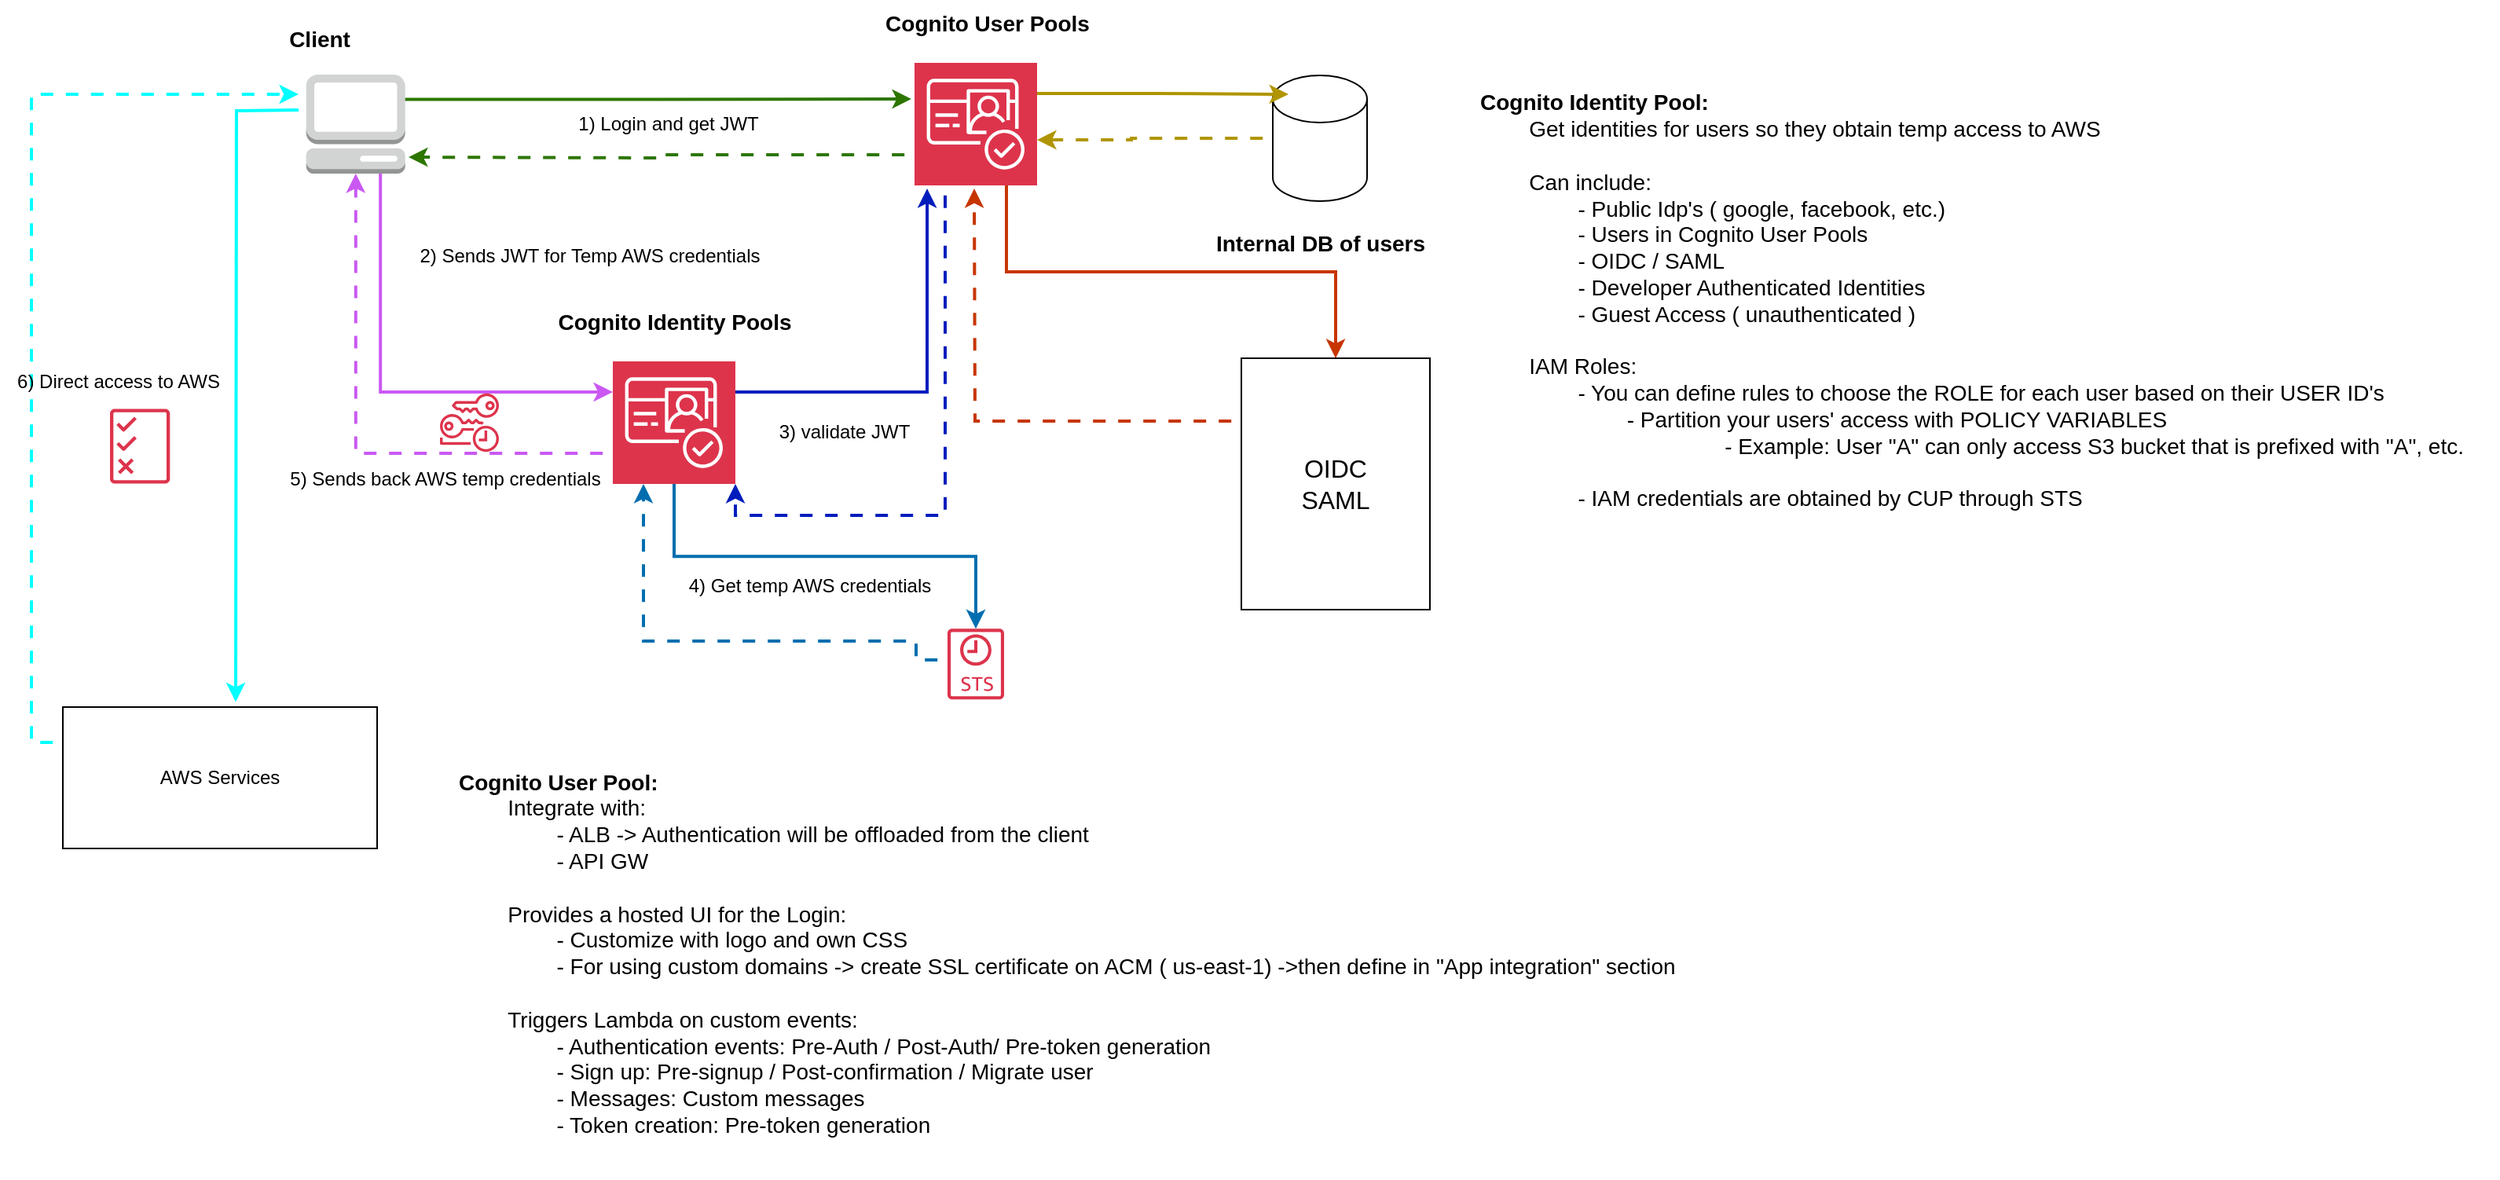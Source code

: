 <mxfile version="24.7.16">
  <diagram name="1 oldal" id="Toe7uhR44ZgIOH-g8r_2">
    <mxGraphModel dx="3033" dy="1148" grid="1" gridSize="10" guides="1" tooltips="1" connect="1" arrows="1" fold="1" page="1" pageScale="1" pageWidth="827" pageHeight="1169" math="0" shadow="0">
      <root>
        <mxCell id="0" />
        <mxCell id="1" parent="0" />
        <mxCell id="5AxgItoX3C3v96-m-5ek-1" value="" style="outlineConnect=0;dashed=0;verticalLabelPosition=bottom;verticalAlign=top;align=center;html=1;shape=mxgraph.aws3.management_console;fillColor=#D2D3D3;gradientColor=none;" vertex="1" parent="1">
          <mxGeometry x="94.85" y="97.5" width="63" height="63" as="geometry" />
        </mxCell>
        <mxCell id="5AxgItoX3C3v96-m-5ek-13" style="edgeStyle=orthogonalEdgeStyle;rounded=0;orthogonalLoop=1;jettySize=auto;html=1;exitX=0;exitY=0.75;exitDx=0;exitDy=0;exitPerimeter=0;flowAnimation=1;fillColor=#60a917;strokeColor=#2D7600;strokeWidth=2;" edge="1" parent="1" source="5AxgItoX3C3v96-m-5ek-2">
          <mxGeometry relative="1" as="geometry">
            <mxPoint x="160" y="150" as="targetPoint" />
          </mxGeometry>
        </mxCell>
        <mxCell id="5AxgItoX3C3v96-m-5ek-19" style="edgeStyle=orthogonalEdgeStyle;rounded=0;orthogonalLoop=1;jettySize=auto;html=1;exitX=0.75;exitY=1;exitDx=0;exitDy=0;exitPerimeter=0;entryX=0.5;entryY=0;entryDx=0;entryDy=0;fillColor=#fa6800;strokeColor=#C73500;strokeWidth=2;" edge="1" parent="1" source="5AxgItoX3C3v96-m-5ek-2" target="5AxgItoX3C3v96-m-5ek-18">
          <mxGeometry relative="1" as="geometry" />
        </mxCell>
        <mxCell id="5AxgItoX3C3v96-m-5ek-2" value="" style="sketch=0;points=[[0,0,0],[0.25,0,0],[0.5,0,0],[0.75,0,0],[1,0,0],[0,1,0],[0.25,1,0],[0.5,1,0],[0.75,1,0],[1,1,0],[0,0.25,0],[0,0.5,0],[0,0.75,0],[1,0.25,0],[1,0.5,0],[1,0.75,0]];outlineConnect=0;fontColor=#232F3E;fillColor=#DD344C;strokeColor=#ffffff;dashed=0;verticalLabelPosition=bottom;verticalAlign=top;align=center;html=1;fontSize=12;fontStyle=0;aspect=fixed;shape=mxgraph.aws4.resourceIcon;resIcon=mxgraph.aws4.cognito;" vertex="1" parent="1">
          <mxGeometry x="482" y="90" width="78" height="78" as="geometry" />
        </mxCell>
        <mxCell id="5AxgItoX3C3v96-m-5ek-25" style="edgeStyle=orthogonalEdgeStyle;rounded=0;orthogonalLoop=1;jettySize=auto;html=1;exitX=0;exitY=0.75;exitDx=0;exitDy=0;exitPerimeter=0;flowAnimation=1;fillColor=#ffff88;strokeColor=#ca58f3;strokeWidth=2;" edge="1" parent="1" source="5AxgItoX3C3v96-m-5ek-3" target="5AxgItoX3C3v96-m-5ek-1">
          <mxGeometry relative="1" as="geometry" />
        </mxCell>
        <mxCell id="5AxgItoX3C3v96-m-5ek-27" style="edgeStyle=orthogonalEdgeStyle;rounded=0;orthogonalLoop=1;jettySize=auto;html=1;exitX=0.5;exitY=1;exitDx=0;exitDy=0;exitPerimeter=0;fillColor=#1ba1e2;strokeColor=#006EAF;strokeWidth=2;" edge="1" parent="1" source="5AxgItoX3C3v96-m-5ek-3" target="5AxgItoX3C3v96-m-5ek-4">
          <mxGeometry relative="1" as="geometry" />
        </mxCell>
        <mxCell id="5AxgItoX3C3v96-m-5ek-3" value="" style="sketch=0;points=[[0,0,0],[0.25,0,0],[0.5,0,0],[0.75,0,0],[1,0,0],[0,1,0],[0.25,1,0],[0.5,1,0],[0.75,1,0],[1,1,0],[0,0.25,0],[0,0.5,0],[0,0.75,0],[1,0.25,0],[1,0.5,0],[1,0.75,0]];outlineConnect=0;fontColor=#232F3E;fillColor=#DD344C;strokeColor=#ffffff;dashed=0;verticalLabelPosition=bottom;verticalAlign=top;align=center;html=1;fontSize=12;fontStyle=0;aspect=fixed;shape=mxgraph.aws4.resourceIcon;resIcon=mxgraph.aws4.cognito;" vertex="1" parent="1">
          <mxGeometry x="290" y="280" width="78" height="78" as="geometry" />
        </mxCell>
        <mxCell id="5AxgItoX3C3v96-m-5ek-36" value="" style="edgeStyle=orthogonalEdgeStyle;rounded=0;orthogonalLoop=1;jettySize=auto;html=1;entryX=0.25;entryY=1;entryDx=0;entryDy=0;entryPerimeter=0;flowAnimation=1;fillColor=#1ba1e2;strokeColor=#006EAF;strokeWidth=2;" edge="1" parent="1" source="5AxgItoX3C3v96-m-5ek-4" target="5AxgItoX3C3v96-m-5ek-3">
          <mxGeometry relative="1" as="geometry">
            <mxPoint x="300" y="450" as="targetPoint" />
            <Array as="points">
              <mxPoint x="483" y="470" />
              <mxPoint x="483" y="458" />
              <mxPoint x="310" y="458" />
            </Array>
          </mxGeometry>
        </mxCell>
        <mxCell id="5AxgItoX3C3v96-m-5ek-4" value="" style="sketch=0;outlineConnect=0;fontColor=#232F3E;gradientColor=none;fillColor=#DD344C;strokeColor=none;dashed=0;verticalLabelPosition=bottom;verticalAlign=top;align=center;html=1;fontSize=12;fontStyle=0;aspect=fixed;pointerEvents=1;shape=mxgraph.aws4.sts_alternate;" vertex="1" parent="1">
          <mxGeometry x="503" y="450" width="36" height="45.29" as="geometry" />
        </mxCell>
        <mxCell id="5AxgItoX3C3v96-m-5ek-17" style="edgeStyle=orthogonalEdgeStyle;rounded=0;orthogonalLoop=1;jettySize=auto;html=1;exitX=0;exitY=0.5;exitDx=0;exitDy=0;exitPerimeter=0;flowAnimation=1;fillColor=#e3c800;strokeColor=#B09500;strokeWidth=2;" edge="1" parent="1" source="5AxgItoX3C3v96-m-5ek-5" target="5AxgItoX3C3v96-m-5ek-2">
          <mxGeometry relative="1" as="geometry">
            <mxPoint x="570" y="138" as="targetPoint" />
            <Array as="points">
              <mxPoint x="620" y="138" />
              <mxPoint x="620" y="139" />
            </Array>
          </mxGeometry>
        </mxCell>
        <mxCell id="5AxgItoX3C3v96-m-5ek-5" value="" style="shape=cylinder3;whiteSpace=wrap;html=1;boundedLbl=1;backgroundOutline=1;size=15;" vertex="1" parent="1">
          <mxGeometry x="710" y="98" width="60" height="80" as="geometry" />
        </mxCell>
        <mxCell id="5AxgItoX3C3v96-m-5ek-6" value="&lt;font style=&quot;font-size: 14px;&quot;&gt;&lt;b&gt;Client&lt;/b&gt;&lt;/font&gt;" style="text;html=1;align=center;verticalAlign=middle;resizable=0;points=[];autosize=1;strokeColor=none;fillColor=none;" vertex="1" parent="1">
          <mxGeometry x="73" y="60" width="60" height="30" as="geometry" />
        </mxCell>
        <mxCell id="5AxgItoX3C3v96-m-5ek-7" value="&lt;font style=&quot;font-size: 14px;&quot;&gt;&lt;b&gt;Cognito User Pools&lt;/b&gt;&lt;/font&gt;" style="text;html=1;align=center;verticalAlign=middle;resizable=0;points=[];autosize=1;strokeColor=none;fillColor=none;" vertex="1" parent="1">
          <mxGeometry x="453" y="50" width="150" height="30" as="geometry" />
        </mxCell>
        <mxCell id="5AxgItoX3C3v96-m-5ek-8" value="&lt;font style=&quot;font-size: 14px;&quot;&gt;&lt;b&gt;Cognito Identity Pools&lt;/b&gt;&lt;/font&gt;" style="text;html=1;align=center;verticalAlign=middle;resizable=0;points=[];autosize=1;strokeColor=none;fillColor=none;" vertex="1" parent="1">
          <mxGeometry x="244" y="240" width="170" height="30" as="geometry" />
        </mxCell>
        <mxCell id="5AxgItoX3C3v96-m-5ek-9" value="&lt;span style=&quot;font-size: 14px;&quot;&gt;&lt;b&gt;Internal DB of users&lt;/b&gt;&lt;/span&gt;" style="text;html=1;align=center;verticalAlign=middle;resizable=0;points=[];autosize=1;strokeColor=none;fillColor=none;strokeWidth=2;" vertex="1" parent="1">
          <mxGeometry x="660" y="190" width="160" height="30" as="geometry" />
        </mxCell>
        <mxCell id="5AxgItoX3C3v96-m-5ek-10" value="" style="sketch=0;outlineConnect=0;fontColor=#232F3E;gradientColor=none;fillColor=#DD344C;strokeColor=none;dashed=0;verticalLabelPosition=bottom;verticalAlign=top;align=center;html=1;fontSize=12;fontStyle=0;aspect=fixed;pointerEvents=1;shape=mxgraph.aws4.permissions;" vertex="1" parent="1">
          <mxGeometry x="-30.0" y="310" width="38.15" height="48" as="geometry" />
        </mxCell>
        <mxCell id="5AxgItoX3C3v96-m-5ek-11" value="" style="sketch=0;outlineConnect=0;fontColor=#232F3E;gradientColor=none;fillColor=#DD344C;strokeColor=none;dashed=0;verticalLabelPosition=bottom;verticalAlign=top;align=center;html=1;fontSize=12;fontStyle=0;aspect=fixed;pointerEvents=1;shape=mxgraph.aws4.temporary_security_credential;" vertex="1" parent="1">
          <mxGeometry x="180" y="300" width="37.51" height="38" as="geometry" />
        </mxCell>
        <mxCell id="5AxgItoX3C3v96-m-5ek-12" style="edgeStyle=orthogonalEdgeStyle;rounded=0;orthogonalLoop=1;jettySize=auto;html=1;exitX=1;exitY=0.25;exitDx=0;exitDy=0;exitPerimeter=0;fillColor=#60a917;strokeColor=#2D7600;strokeWidth=2;" edge="1" parent="1" source="5AxgItoX3C3v96-m-5ek-1">
          <mxGeometry relative="1" as="geometry">
            <mxPoint x="480" y="113" as="targetPoint" />
          </mxGeometry>
        </mxCell>
        <mxCell id="5AxgItoX3C3v96-m-5ek-14" value="1) Login and get JWT" style="text;html=1;align=center;verticalAlign=middle;resizable=0;points=[];autosize=1;strokeColor=none;fillColor=none;" vertex="1" parent="1">
          <mxGeometry x="255" y="114" width="140" height="30" as="geometry" />
        </mxCell>
        <mxCell id="5AxgItoX3C3v96-m-5ek-16" style="edgeStyle=orthogonalEdgeStyle;rounded=0;orthogonalLoop=1;jettySize=auto;html=1;exitX=1;exitY=0.25;exitDx=0;exitDy=0;exitPerimeter=0;entryX=0.167;entryY=0.15;entryDx=0;entryDy=0;entryPerimeter=0;fillColor=#e3c800;strokeColor=#B09500;strokeWidth=2;" edge="1" parent="1" source="5AxgItoX3C3v96-m-5ek-2" target="5AxgItoX3C3v96-m-5ek-5">
          <mxGeometry relative="1" as="geometry" />
        </mxCell>
        <mxCell id="5AxgItoX3C3v96-m-5ek-20" style="edgeStyle=orthogonalEdgeStyle;rounded=0;orthogonalLoop=1;jettySize=auto;html=1;exitX=0;exitY=0.25;exitDx=0;exitDy=0;flowAnimation=1;fillColor=#fa6800;strokeColor=#C73500;strokeWidth=2;" edge="1" parent="1" source="5AxgItoX3C3v96-m-5ek-18">
          <mxGeometry relative="1" as="geometry">
            <mxPoint x="520" y="170" as="targetPoint" />
          </mxGeometry>
        </mxCell>
        <mxCell id="5AxgItoX3C3v96-m-5ek-18" value="&lt;font style=&quot;font-size: 16px;&quot;&gt;OIDC&lt;br&gt;SAML&lt;/font&gt;" style="whiteSpace=wrap;html=1;" vertex="1" parent="1">
          <mxGeometry x="690" y="278" width="120" height="160" as="geometry" />
        </mxCell>
        <mxCell id="5AxgItoX3C3v96-m-5ek-21" value="2) Sends JWT for Temp AWS credentials&lt;div&gt;&lt;br&gt;&lt;/div&gt;" style="text;html=1;align=center;verticalAlign=middle;resizable=0;points=[];autosize=1;strokeColor=none;fillColor=none;" vertex="1" parent="1">
          <mxGeometry x="155" y="200" width="240" height="40" as="geometry" />
        </mxCell>
        <mxCell id="5AxgItoX3C3v96-m-5ek-22" style="edgeStyle=orthogonalEdgeStyle;rounded=0;orthogonalLoop=1;jettySize=auto;html=1;exitX=0.75;exitY=1;exitDx=0;exitDy=0;exitPerimeter=0;entryX=0;entryY=0.25;entryDx=0;entryDy=0;entryPerimeter=0;fillColor=#ffff88;strokeColor=#ca58f3;strokeWidth=2;" edge="1" parent="1" source="5AxgItoX3C3v96-m-5ek-1" target="5AxgItoX3C3v96-m-5ek-3">
          <mxGeometry relative="1" as="geometry" />
        </mxCell>
        <mxCell id="5AxgItoX3C3v96-m-5ek-23" style="edgeStyle=orthogonalEdgeStyle;rounded=0;orthogonalLoop=1;jettySize=auto;html=1;exitX=1;exitY=0.25;exitDx=0;exitDy=0;exitPerimeter=0;entryX=0.103;entryY=1.026;entryDx=0;entryDy=0;entryPerimeter=0;fillColor=#0050ef;strokeColor=#001DBC;strokeWidth=2;" edge="1" parent="1" source="5AxgItoX3C3v96-m-5ek-3" target="5AxgItoX3C3v96-m-5ek-2">
          <mxGeometry relative="1" as="geometry" />
        </mxCell>
        <mxCell id="5AxgItoX3C3v96-m-5ek-24" value="3) validate JWT" style="text;html=1;align=center;verticalAlign=middle;resizable=0;points=[];autosize=1;strokeColor=none;fillColor=none;" vertex="1" parent="1">
          <mxGeometry x="382" y="310" width="110" height="30" as="geometry" />
        </mxCell>
        <mxCell id="5AxgItoX3C3v96-m-5ek-26" value="5) Sends back AWS temp credentials" style="text;html=1;align=center;verticalAlign=middle;resizable=0;points=[];autosize=1;strokeColor=none;fillColor=none;" vertex="1" parent="1">
          <mxGeometry x="73" y="340" width="220" height="30" as="geometry" />
        </mxCell>
        <mxCell id="5AxgItoX3C3v96-m-5ek-28" value="4) Get temp AWS credentials" style="text;html=1;align=center;verticalAlign=middle;resizable=0;points=[];autosize=1;strokeColor=none;fillColor=none;" vertex="1" parent="1">
          <mxGeometry x="325" y="408" width="180" height="30" as="geometry" />
        </mxCell>
        <mxCell id="5AxgItoX3C3v96-m-5ek-40" style="edgeStyle=orthogonalEdgeStyle;rounded=0;orthogonalLoop=1;jettySize=auto;html=1;exitX=0;exitY=0.25;exitDx=0;exitDy=0;strokeWidth=2;strokeColor=#00FFFF;flowAnimation=1;" edge="1" parent="1" source="5AxgItoX3C3v96-m-5ek-29">
          <mxGeometry relative="1" as="geometry">
            <mxPoint x="90" y="110" as="targetPoint" />
            <Array as="points">
              <mxPoint x="-80" y="523" />
              <mxPoint x="-80" y="110" />
            </Array>
          </mxGeometry>
        </mxCell>
        <mxCell id="5AxgItoX3C3v96-m-5ek-29" value="AWS Services" style="whiteSpace=wrap;html=1;" vertex="1" parent="1">
          <mxGeometry x="-60" y="500" width="200" height="90" as="geometry" />
        </mxCell>
        <mxCell id="5AxgItoX3C3v96-m-5ek-30" style="edgeStyle=orthogonalEdgeStyle;rounded=0;orthogonalLoop=1;jettySize=auto;html=1;entryX=0.08;entryY=0.022;entryDx=0;entryDy=0;entryPerimeter=0;strokeWidth=2;strokeColor=#00FFFF;" edge="1" parent="1">
          <mxGeometry relative="1" as="geometry">
            <mxPoint x="90" y="120" as="sourcePoint" />
            <mxPoint x="50" y="496.73" as="targetPoint" />
          </mxGeometry>
        </mxCell>
        <mxCell id="5AxgItoX3C3v96-m-5ek-31" value="6) Direct access to AWS" style="text;html=1;align=center;verticalAlign=middle;resizable=0;points=[];autosize=1;strokeColor=none;fillColor=none;" vertex="1" parent="1">
          <mxGeometry x="-100" y="278" width="150" height="30" as="geometry" />
        </mxCell>
        <mxCell id="5AxgItoX3C3v96-m-5ek-33" style="edgeStyle=orthogonalEdgeStyle;rounded=0;orthogonalLoop=1;jettySize=auto;html=1;exitX=0.25;exitY=1;exitDx=0;exitDy=0;exitPerimeter=0;entryX=1;entryY=1;entryDx=0;entryDy=0;entryPerimeter=0;flowAnimation=1;fillColor=#0050ef;strokeColor=#001DBC;strokeWidth=2;" edge="1" parent="1" source="5AxgItoX3C3v96-m-5ek-2" target="5AxgItoX3C3v96-m-5ek-3">
          <mxGeometry relative="1" as="geometry" />
        </mxCell>
        <mxCell id="5AxgItoX3C3v96-m-5ek-41" value="&lt;b style=&quot;font-size: 14px;&quot;&gt;&lt;font style=&quot;font-size: 14px;&quot;&gt;Cognito User Pool:&lt;/font&gt;&lt;/b&gt;&lt;div style=&quot;font-size: 14px;&quot;&gt;&lt;span style=&quot;white-space: pre;&quot;&gt;&#x9;&lt;/span&gt;Integrate with:&lt;br&gt;&lt;span style=&quot;white-space: pre;&quot;&gt;&#x9;&lt;span style=&quot;white-space: pre;&quot;&gt;&#x9;&lt;/span&gt;&lt;/span&gt;- ALB -&amp;gt; Authentication will be offloaded from the client&lt;br&gt;&lt;/div&gt;&lt;div style=&quot;font-size: 14px;&quot;&gt;&amp;nbsp; &amp;nbsp; &amp;nbsp; &lt;span style=&quot;white-space: pre;&quot;&gt;&#x9;&lt;/span&gt;&lt;span style=&quot;white-space: pre;&quot;&gt;&#x9;&lt;/span&gt;- API GW&lt;/div&gt;&lt;div style=&quot;font-size: 14px;&quot;&gt;&lt;br&gt;&lt;/div&gt;&lt;div style=&quot;font-size: 14px;&quot;&gt;&lt;span style=&quot;white-space: pre;&quot;&gt;&#x9;&lt;/span&gt;Provides a hosted UI for the Login:&lt;br&gt;&lt;span style=&quot;white-space: pre;&quot;&gt;&#x9;&lt;/span&gt;&lt;span style=&quot;white-space: pre;&quot;&gt;&#x9;&lt;/span&gt;- Customize with logo and own CSS&lt;/div&gt;&lt;div style=&quot;font-size: 14px;&quot;&gt;&lt;span style=&quot;white-space: pre;&quot;&gt;&#x9;&lt;span style=&quot;white-space: pre;&quot;&gt;&#x9;&lt;/span&gt;&lt;/span&gt;- For using custom domains -&amp;gt; create SSL certificate on ACM ( us-east-1) -&amp;gt;then define in &quot;App integration&quot; section&lt;/div&gt;&lt;div style=&quot;font-size: 14px;&quot;&gt;&lt;br&gt;&lt;/div&gt;&lt;div style=&quot;font-size: 14px;&quot;&gt;&lt;span style=&quot;white-space: pre;&quot;&gt;&#x9;&lt;/span&gt;Triggers Lambda on custom events:&lt;/div&gt;&lt;div style=&quot;font-size: 14px;&quot;&gt;&lt;span style=&quot;white-space: pre;&quot;&gt;&#x9;&lt;/span&gt;&lt;span style=&quot;white-space: pre;&quot;&gt;&#x9;&lt;/span&gt;- Authentication events: Pre-Auth / Post-Auth/ Pre-token generation&lt;/div&gt;&lt;div style=&quot;font-size: 14px;&quot;&gt;&lt;span style=&quot;white-space: pre;&quot;&gt;&#x9;&lt;span style=&quot;white-space: pre;&quot;&gt;&#x9;&lt;/span&gt;&lt;/span&gt;- Sign up: Pre-signup / Post-confirmation / Migrate user&lt;/div&gt;&lt;div style=&quot;font-size: 14px;&quot;&gt;&lt;span style=&quot;white-space: pre;&quot;&gt;&#x9;&lt;/span&gt;&lt;span style=&quot;white-space: pre;&quot;&gt;&#x9;&lt;/span&gt;- Messages: Custom messages&lt;/div&gt;&lt;div style=&quot;font-size: 14px;&quot;&gt;&lt;span style=&quot;white-space: pre;&quot;&gt;&#x9;&lt;/span&gt;&lt;span style=&quot;white-space: pre;&quot;&gt;&#x9;&lt;/span&gt;- Token creation: Pre-token generation&lt;/div&gt;&lt;div style=&quot;font-size: 14px;&quot;&gt;&lt;br&gt;&lt;/div&gt;" style="text;html=1;align=left;verticalAlign=middle;resizable=0;points=[];autosize=1;strokeColor=none;fillColor=none;" vertex="1" parent="1">
          <mxGeometry x="190" y="530" width="800" height="270" as="geometry" />
        </mxCell>
        <mxCell id="5AxgItoX3C3v96-m-5ek-43" value="&lt;b style=&quot;font-size: 14px;&quot;&gt;&lt;font style=&quot;font-size: 14px;&quot;&gt;Cognito Identity Pool:&lt;/font&gt;&lt;/b&gt;&lt;div style=&quot;font-size: 14px;&quot;&gt;&lt;span style=&quot;white-space: pre;&quot;&gt;&#x9;&lt;/span&gt;Get identities for users so they obtain temp access to AWS&lt;/div&gt;&lt;div style=&quot;font-size: 14px;&quot;&gt;&lt;span style=&quot;white-space: pre;&quot;&gt;&#x9;&lt;/span&gt;&lt;br&gt;&lt;span style=&quot;white-space: pre;&quot;&gt;&#x9;&lt;/span&gt;Can include:&lt;br&gt;&lt;/div&gt;&lt;div style=&quot;font-size: 14px;&quot;&gt;&lt;span style=&quot;white-space: pre;&quot;&gt;&#x9;&lt;/span&gt;&lt;span style=&quot;white-space: pre;&quot;&gt;&#x9;&lt;/span&gt;- Public Idp&#39;s ( google, facebook, etc.)&lt;/div&gt;&lt;div style=&quot;font-size: 14px;&quot;&gt;&lt;span style=&quot;white-space: pre;&quot;&gt;&#x9;&lt;/span&gt;&lt;span style=&quot;white-space: pre;&quot;&gt;&#x9;&lt;/span&gt;- Users in Cognito User Pools&lt;br&gt;&lt;/div&gt;&lt;div style=&quot;font-size: 14px;&quot;&gt;&lt;span style=&quot;white-space: pre;&quot;&gt;&#x9;&lt;/span&gt;&lt;span style=&quot;white-space: pre;&quot;&gt;&#x9;&lt;/span&gt;- OIDC / SAML&lt;br&gt;&lt;/div&gt;&lt;div style=&quot;font-size: 14px;&quot;&gt;&lt;span style=&quot;white-space: pre;&quot;&gt;&#x9;&lt;/span&gt;&lt;span style=&quot;white-space: pre;&quot;&gt;&#x9;&lt;/span&gt;- Developer Authenticated Identities&lt;br&gt;&lt;/div&gt;&lt;div style=&quot;font-size: 14px;&quot;&gt;&lt;span style=&quot;white-space: pre;&quot;&gt;&#x9;&lt;/span&gt;&lt;span style=&quot;white-space: pre;&quot;&gt;&#x9;&lt;/span&gt;- Guest Access ( unauthenticated )&amp;nbsp;&lt;br&gt;&lt;/div&gt;&lt;div style=&quot;font-size: 14px;&quot;&gt;&lt;br&gt;&lt;/div&gt;&lt;div style=&quot;font-size: 14px;&quot;&gt;&lt;span style=&quot;white-space: pre;&quot;&gt;&#x9;&lt;/span&gt;IAM Roles:&lt;br&gt;&lt;/div&gt;&lt;div style=&quot;font-size: 14px;&quot;&gt;&lt;span style=&quot;white-space: pre;&quot;&gt;&#x9;&lt;/span&gt;&lt;span style=&quot;white-space: pre;&quot;&gt;&#x9;&lt;/span&gt;- You can define rules to choose the ROLE for each user based on their USER ID&#39;s&lt;br&gt;&lt;/div&gt;&lt;div style=&quot;font-size: 14px;&quot;&gt;&lt;span style=&quot;white-space: pre;&quot;&gt;&#x9;&lt;/span&gt;&lt;span style=&quot;white-space: pre;&quot;&gt;&#x9;&lt;/span&gt;&lt;span style=&quot;white-space: pre;&quot;&gt;&#x9;&lt;/span&gt;- Partition your users&#39; access with POLICY VARIABLES&lt;br&gt;&lt;/div&gt;&lt;div style=&quot;font-size: 14px;&quot;&gt;&lt;span style=&quot;white-space: pre;&quot;&gt;&#x9;&lt;/span&gt;&lt;span style=&quot;white-space: pre;&quot;&gt;&#x9;&lt;/span&gt;&lt;span style=&quot;white-space: pre;&quot;&gt;&#x9;&lt;/span&gt;&lt;span style=&quot;white-space: pre;&quot;&gt;&#x9;&lt;/span&gt;&lt;span style=&quot;white-space: pre;&quot;&gt;&#x9;&lt;/span&gt;- Example: User &quot;A&quot; can only access S3 bucket that is prefixed with &quot;A&quot;, etc.&lt;br&gt;&lt;/div&gt;&lt;div style=&quot;font-size: 14px;&quot;&gt;&lt;br&gt;&lt;/div&gt;&lt;div style=&quot;font-size: 14px;&quot;&gt;&lt;span style=&quot;white-space: pre;&quot;&gt;&#x9;&lt;/span&gt;&lt;span style=&quot;white-space: pre;&quot;&gt;&#x9;&lt;/span&gt;- IAM credentials are obtained by CUP through STS&lt;br&gt;&lt;/div&gt;&lt;div style=&quot;font-size: 14px;&quot;&gt;&lt;span style=&quot;white-space: pre;&quot;&gt;&#x9;&lt;/span&gt;&lt;span style=&quot;white-space: pre;&quot;&gt;&#x9;&lt;/span&gt;&lt;span style=&quot;white-space: pre;&quot;&gt;&#x9;&lt;/span&gt;&lt;br&gt;&lt;/div&gt;&lt;div style=&quot;font-size: 14px;&quot;&gt;&lt;br&gt;&lt;/div&gt;" style="text;html=1;align=left;verticalAlign=middle;resizable=0;points=[];autosize=1;strokeColor=none;fillColor=none;" vertex="1" parent="1">
          <mxGeometry x="840" y="98" width="650" height="320" as="geometry" />
        </mxCell>
      </root>
    </mxGraphModel>
  </diagram>
</mxfile>
